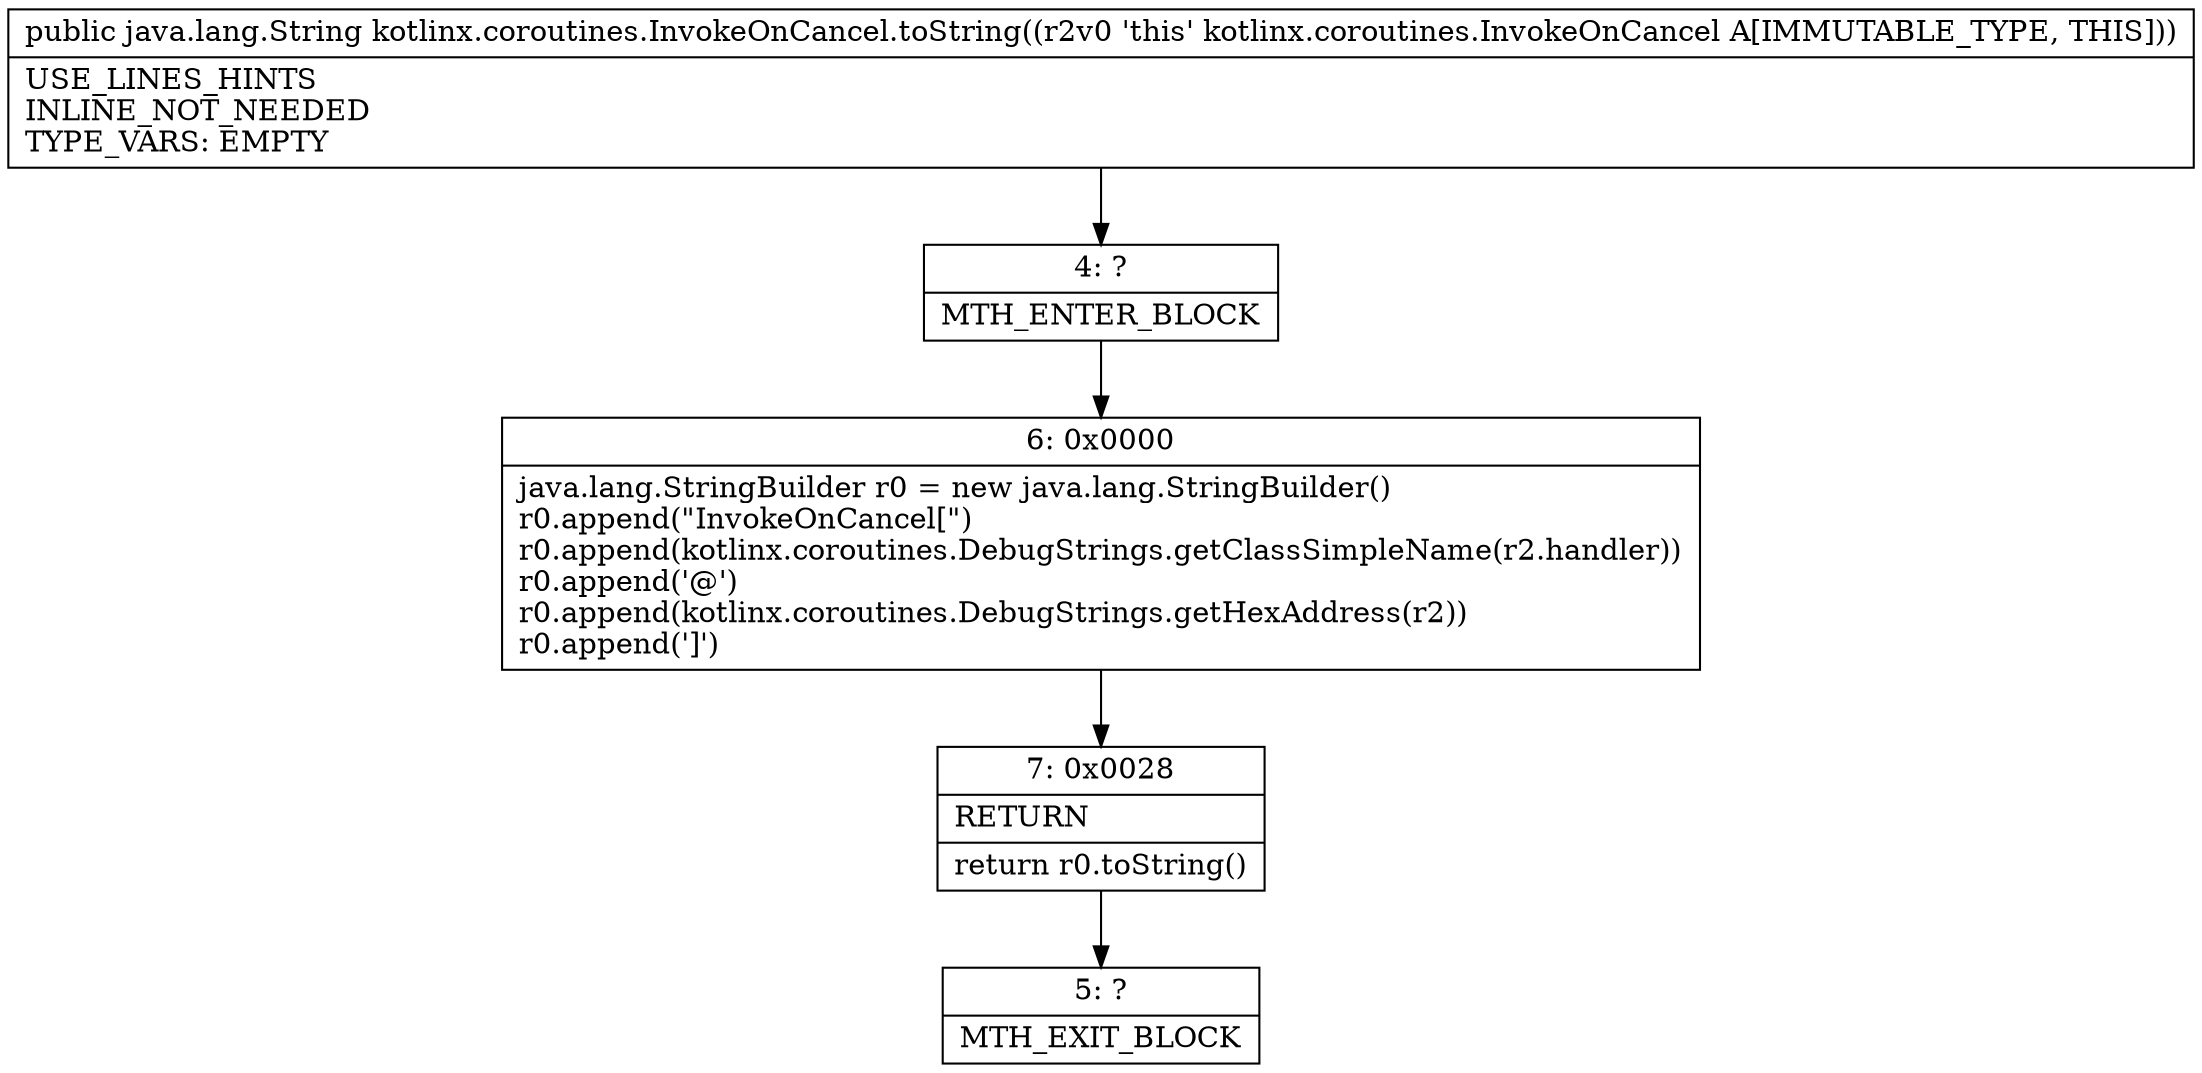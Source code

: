 digraph "CFG forkotlinx.coroutines.InvokeOnCancel.toString()Ljava\/lang\/String;" {
Node_4 [shape=record,label="{4\:\ ?|MTH_ENTER_BLOCK\l}"];
Node_6 [shape=record,label="{6\:\ 0x0000|java.lang.StringBuilder r0 = new java.lang.StringBuilder()\lr0.append(\"InvokeOnCancel[\")\lr0.append(kotlinx.coroutines.DebugStrings.getClassSimpleName(r2.handler))\lr0.append('@')\lr0.append(kotlinx.coroutines.DebugStrings.getHexAddress(r2))\lr0.append(']')\l}"];
Node_7 [shape=record,label="{7\:\ 0x0028|RETURN\l|return r0.toString()\l}"];
Node_5 [shape=record,label="{5\:\ ?|MTH_EXIT_BLOCK\l}"];
MethodNode[shape=record,label="{public java.lang.String kotlinx.coroutines.InvokeOnCancel.toString((r2v0 'this' kotlinx.coroutines.InvokeOnCancel A[IMMUTABLE_TYPE, THIS]))  | USE_LINES_HINTS\lINLINE_NOT_NEEDED\lTYPE_VARS: EMPTY\l}"];
MethodNode -> Node_4;Node_4 -> Node_6;
Node_6 -> Node_7;
Node_7 -> Node_5;
}

